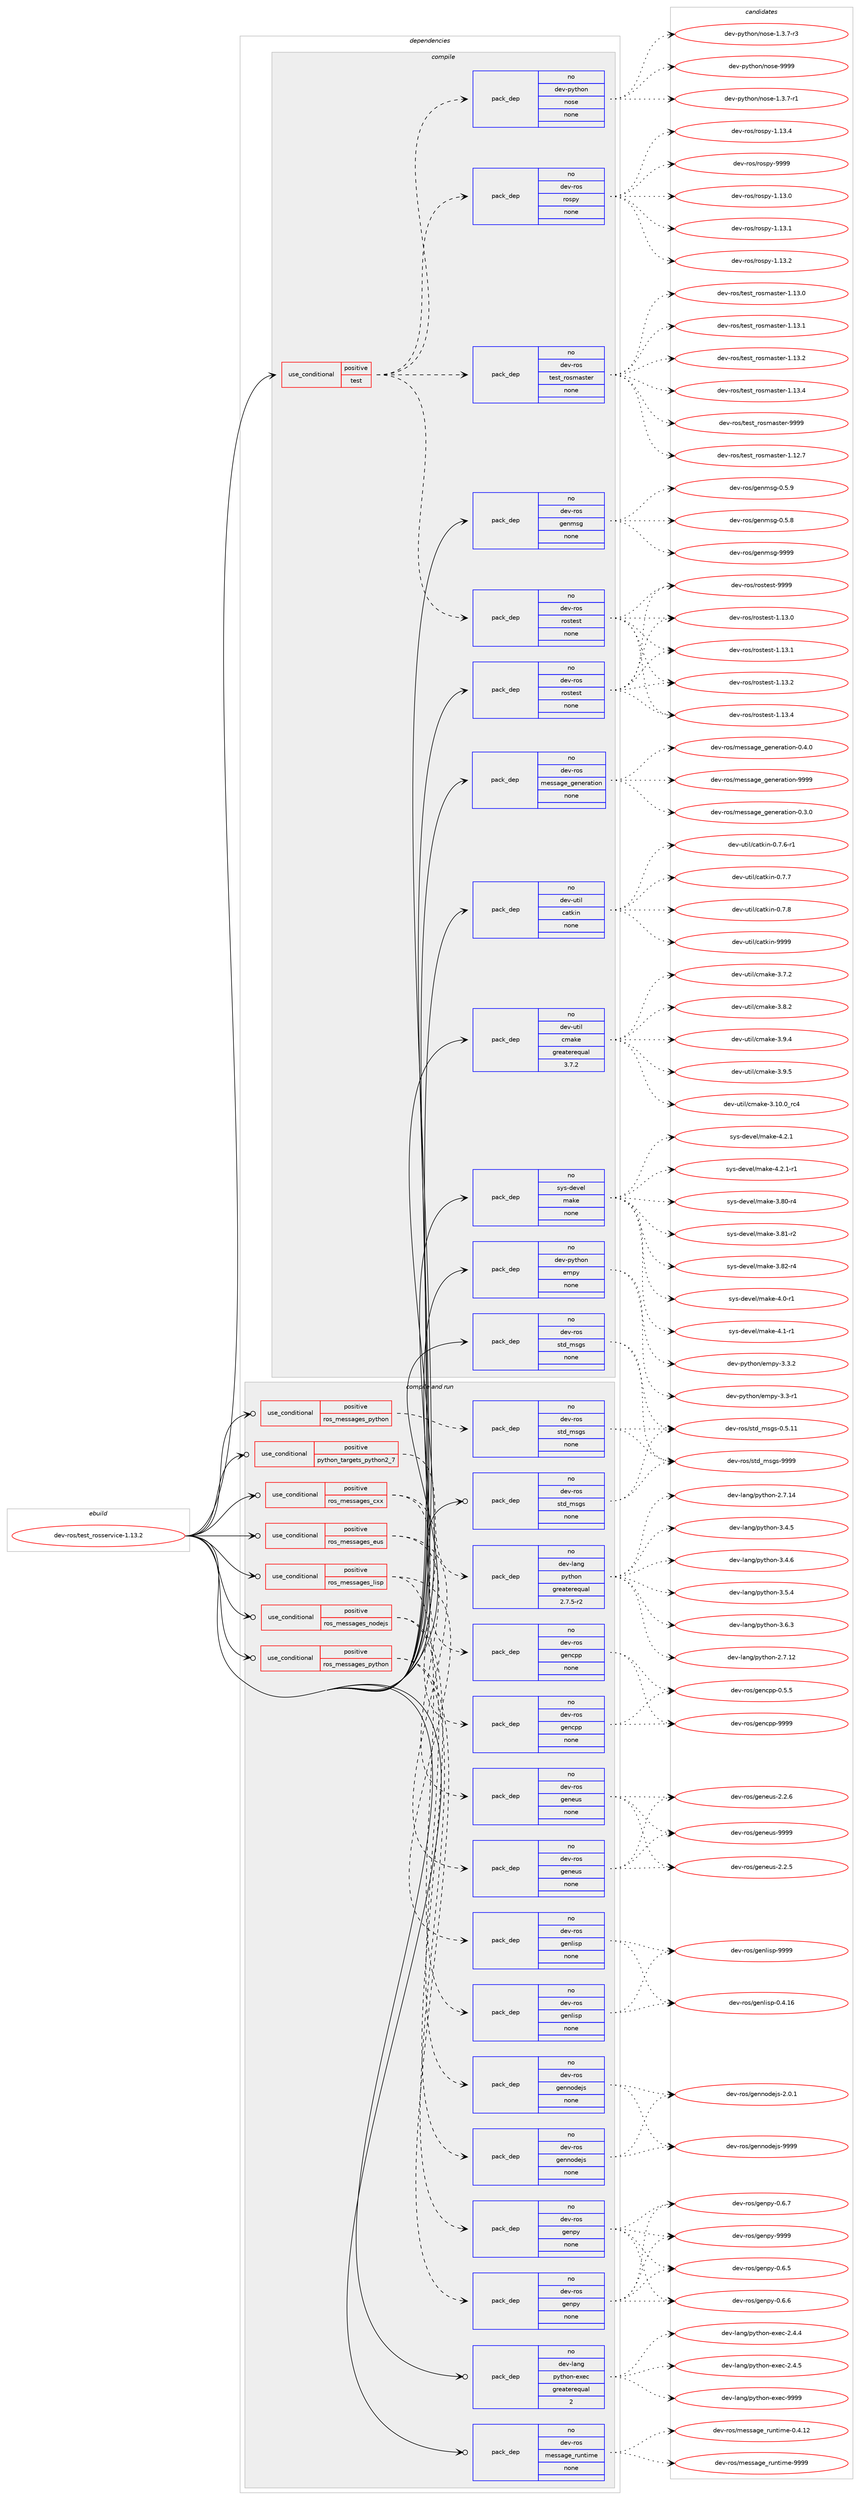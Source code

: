 digraph prolog {

# *************
# Graph options
# *************

newrank=true;
concentrate=true;
compound=true;
graph [rankdir=LR,fontname=Helvetica,fontsize=10,ranksep=1.5];#, ranksep=2.5, nodesep=0.2];
edge  [arrowhead=vee];
node  [fontname=Helvetica,fontsize=10];

# **********
# The ebuild
# **********

subgraph cluster_leftcol {
color=gray;
rank=same;
label=<<i>ebuild</i>>;
id [label="dev-ros/test_rosservice-1.13.2", color=red, width=4, href="../dev-ros/test_rosservice-1.13.2.svg"];
}

# ****************
# The dependencies
# ****************

subgraph cluster_midcol {
color=gray;
label=<<i>dependencies</i>>;
subgraph cluster_compile {
fillcolor="#eeeeee";
style=filled;
label=<<i>compile</i>>;
subgraph cond47763 {
dependency217065 [label=<<TABLE BORDER="0" CELLBORDER="1" CELLSPACING="0" CELLPADDING="4"><TR><TD ROWSPAN="3" CELLPADDING="10">use_conditional</TD></TR><TR><TD>positive</TD></TR><TR><TD>test</TD></TR></TABLE>>, shape=none, color=red];
subgraph pack165312 {
dependency217066 [label=<<TABLE BORDER="0" CELLBORDER="1" CELLSPACING="0" CELLPADDING="4" WIDTH="220"><TR><TD ROWSPAN="6" CELLPADDING="30">pack_dep</TD></TR><TR><TD WIDTH="110">no</TD></TR><TR><TD>dev-ros</TD></TR><TR><TD>test_rosmaster</TD></TR><TR><TD>none</TD></TR><TR><TD></TD></TR></TABLE>>, shape=none, color=blue];
}
dependency217065:e -> dependency217066:w [weight=20,style="dashed",arrowhead="vee"];
subgraph pack165313 {
dependency217067 [label=<<TABLE BORDER="0" CELLBORDER="1" CELLSPACING="0" CELLPADDING="4" WIDTH="220"><TR><TD ROWSPAN="6" CELLPADDING="30">pack_dep</TD></TR><TR><TD WIDTH="110">no</TD></TR><TR><TD>dev-ros</TD></TR><TR><TD>rospy</TD></TR><TR><TD>none</TD></TR><TR><TD></TD></TR></TABLE>>, shape=none, color=blue];
}
dependency217065:e -> dependency217067:w [weight=20,style="dashed",arrowhead="vee"];
subgraph pack165314 {
dependency217068 [label=<<TABLE BORDER="0" CELLBORDER="1" CELLSPACING="0" CELLPADDING="4" WIDTH="220"><TR><TD ROWSPAN="6" CELLPADDING="30">pack_dep</TD></TR><TR><TD WIDTH="110">no</TD></TR><TR><TD>dev-ros</TD></TR><TR><TD>rostest</TD></TR><TR><TD>none</TD></TR><TR><TD></TD></TR></TABLE>>, shape=none, color=blue];
}
dependency217065:e -> dependency217068:w [weight=20,style="dashed",arrowhead="vee"];
subgraph pack165315 {
dependency217069 [label=<<TABLE BORDER="0" CELLBORDER="1" CELLSPACING="0" CELLPADDING="4" WIDTH="220"><TR><TD ROWSPAN="6" CELLPADDING="30">pack_dep</TD></TR><TR><TD WIDTH="110">no</TD></TR><TR><TD>dev-python</TD></TR><TR><TD>nose</TD></TR><TR><TD>none</TD></TR><TR><TD></TD></TR></TABLE>>, shape=none, color=blue];
}
dependency217065:e -> dependency217069:w [weight=20,style="dashed",arrowhead="vee"];
}
id:e -> dependency217065:w [weight=20,style="solid",arrowhead="vee"];
subgraph pack165316 {
dependency217070 [label=<<TABLE BORDER="0" CELLBORDER="1" CELLSPACING="0" CELLPADDING="4" WIDTH="220"><TR><TD ROWSPAN="6" CELLPADDING="30">pack_dep</TD></TR><TR><TD WIDTH="110">no</TD></TR><TR><TD>dev-python</TD></TR><TR><TD>empy</TD></TR><TR><TD>none</TD></TR><TR><TD></TD></TR></TABLE>>, shape=none, color=blue];
}
id:e -> dependency217070:w [weight=20,style="solid",arrowhead="vee"];
subgraph pack165317 {
dependency217071 [label=<<TABLE BORDER="0" CELLBORDER="1" CELLSPACING="0" CELLPADDING="4" WIDTH="220"><TR><TD ROWSPAN="6" CELLPADDING="30">pack_dep</TD></TR><TR><TD WIDTH="110">no</TD></TR><TR><TD>dev-ros</TD></TR><TR><TD>genmsg</TD></TR><TR><TD>none</TD></TR><TR><TD></TD></TR></TABLE>>, shape=none, color=blue];
}
id:e -> dependency217071:w [weight=20,style="solid",arrowhead="vee"];
subgraph pack165318 {
dependency217072 [label=<<TABLE BORDER="0" CELLBORDER="1" CELLSPACING="0" CELLPADDING="4" WIDTH="220"><TR><TD ROWSPAN="6" CELLPADDING="30">pack_dep</TD></TR><TR><TD WIDTH="110">no</TD></TR><TR><TD>dev-ros</TD></TR><TR><TD>message_generation</TD></TR><TR><TD>none</TD></TR><TR><TD></TD></TR></TABLE>>, shape=none, color=blue];
}
id:e -> dependency217072:w [weight=20,style="solid",arrowhead="vee"];
subgraph pack165319 {
dependency217073 [label=<<TABLE BORDER="0" CELLBORDER="1" CELLSPACING="0" CELLPADDING="4" WIDTH="220"><TR><TD ROWSPAN="6" CELLPADDING="30">pack_dep</TD></TR><TR><TD WIDTH="110">no</TD></TR><TR><TD>dev-ros</TD></TR><TR><TD>rostest</TD></TR><TR><TD>none</TD></TR><TR><TD></TD></TR></TABLE>>, shape=none, color=blue];
}
id:e -> dependency217073:w [weight=20,style="solid",arrowhead="vee"];
subgraph pack165320 {
dependency217074 [label=<<TABLE BORDER="0" CELLBORDER="1" CELLSPACING="0" CELLPADDING="4" WIDTH="220"><TR><TD ROWSPAN="6" CELLPADDING="30">pack_dep</TD></TR><TR><TD WIDTH="110">no</TD></TR><TR><TD>dev-ros</TD></TR><TR><TD>std_msgs</TD></TR><TR><TD>none</TD></TR><TR><TD></TD></TR></TABLE>>, shape=none, color=blue];
}
id:e -> dependency217074:w [weight=20,style="solid",arrowhead="vee"];
subgraph pack165321 {
dependency217075 [label=<<TABLE BORDER="0" CELLBORDER="1" CELLSPACING="0" CELLPADDING="4" WIDTH="220"><TR><TD ROWSPAN="6" CELLPADDING="30">pack_dep</TD></TR><TR><TD WIDTH="110">no</TD></TR><TR><TD>dev-util</TD></TR><TR><TD>catkin</TD></TR><TR><TD>none</TD></TR><TR><TD></TD></TR></TABLE>>, shape=none, color=blue];
}
id:e -> dependency217075:w [weight=20,style="solid",arrowhead="vee"];
subgraph pack165322 {
dependency217076 [label=<<TABLE BORDER="0" CELLBORDER="1" CELLSPACING="0" CELLPADDING="4" WIDTH="220"><TR><TD ROWSPAN="6" CELLPADDING="30">pack_dep</TD></TR><TR><TD WIDTH="110">no</TD></TR><TR><TD>dev-util</TD></TR><TR><TD>cmake</TD></TR><TR><TD>greaterequal</TD></TR><TR><TD>3.7.2</TD></TR></TABLE>>, shape=none, color=blue];
}
id:e -> dependency217076:w [weight=20,style="solid",arrowhead="vee"];
subgraph pack165323 {
dependency217077 [label=<<TABLE BORDER="0" CELLBORDER="1" CELLSPACING="0" CELLPADDING="4" WIDTH="220"><TR><TD ROWSPAN="6" CELLPADDING="30">pack_dep</TD></TR><TR><TD WIDTH="110">no</TD></TR><TR><TD>sys-devel</TD></TR><TR><TD>make</TD></TR><TR><TD>none</TD></TR><TR><TD></TD></TR></TABLE>>, shape=none, color=blue];
}
id:e -> dependency217077:w [weight=20,style="solid",arrowhead="vee"];
}
subgraph cluster_compileandrun {
fillcolor="#eeeeee";
style=filled;
label=<<i>compile and run</i>>;
subgraph cond47764 {
dependency217078 [label=<<TABLE BORDER="0" CELLBORDER="1" CELLSPACING="0" CELLPADDING="4"><TR><TD ROWSPAN="3" CELLPADDING="10">use_conditional</TD></TR><TR><TD>positive</TD></TR><TR><TD>python_targets_python2_7</TD></TR></TABLE>>, shape=none, color=red];
subgraph pack165324 {
dependency217079 [label=<<TABLE BORDER="0" CELLBORDER="1" CELLSPACING="0" CELLPADDING="4" WIDTH="220"><TR><TD ROWSPAN="6" CELLPADDING="30">pack_dep</TD></TR><TR><TD WIDTH="110">no</TD></TR><TR><TD>dev-lang</TD></TR><TR><TD>python</TD></TR><TR><TD>greaterequal</TD></TR><TR><TD>2.7.5-r2</TD></TR></TABLE>>, shape=none, color=blue];
}
dependency217078:e -> dependency217079:w [weight=20,style="dashed",arrowhead="vee"];
}
id:e -> dependency217078:w [weight=20,style="solid",arrowhead="odotvee"];
subgraph cond47765 {
dependency217080 [label=<<TABLE BORDER="0" CELLBORDER="1" CELLSPACING="0" CELLPADDING="4"><TR><TD ROWSPAN="3" CELLPADDING="10">use_conditional</TD></TR><TR><TD>positive</TD></TR><TR><TD>ros_messages_cxx</TD></TR></TABLE>>, shape=none, color=red];
subgraph pack165325 {
dependency217081 [label=<<TABLE BORDER="0" CELLBORDER="1" CELLSPACING="0" CELLPADDING="4" WIDTH="220"><TR><TD ROWSPAN="6" CELLPADDING="30">pack_dep</TD></TR><TR><TD WIDTH="110">no</TD></TR><TR><TD>dev-ros</TD></TR><TR><TD>gencpp</TD></TR><TR><TD>none</TD></TR><TR><TD></TD></TR></TABLE>>, shape=none, color=blue];
}
dependency217080:e -> dependency217081:w [weight=20,style="dashed",arrowhead="vee"];
subgraph pack165326 {
dependency217082 [label=<<TABLE BORDER="0" CELLBORDER="1" CELLSPACING="0" CELLPADDING="4" WIDTH="220"><TR><TD ROWSPAN="6" CELLPADDING="30">pack_dep</TD></TR><TR><TD WIDTH="110">no</TD></TR><TR><TD>dev-ros</TD></TR><TR><TD>gencpp</TD></TR><TR><TD>none</TD></TR><TR><TD></TD></TR></TABLE>>, shape=none, color=blue];
}
dependency217080:e -> dependency217082:w [weight=20,style="dashed",arrowhead="vee"];
}
id:e -> dependency217080:w [weight=20,style="solid",arrowhead="odotvee"];
subgraph cond47766 {
dependency217083 [label=<<TABLE BORDER="0" CELLBORDER="1" CELLSPACING="0" CELLPADDING="4"><TR><TD ROWSPAN="3" CELLPADDING="10">use_conditional</TD></TR><TR><TD>positive</TD></TR><TR><TD>ros_messages_eus</TD></TR></TABLE>>, shape=none, color=red];
subgraph pack165327 {
dependency217084 [label=<<TABLE BORDER="0" CELLBORDER="1" CELLSPACING="0" CELLPADDING="4" WIDTH="220"><TR><TD ROWSPAN="6" CELLPADDING="30">pack_dep</TD></TR><TR><TD WIDTH="110">no</TD></TR><TR><TD>dev-ros</TD></TR><TR><TD>geneus</TD></TR><TR><TD>none</TD></TR><TR><TD></TD></TR></TABLE>>, shape=none, color=blue];
}
dependency217083:e -> dependency217084:w [weight=20,style="dashed",arrowhead="vee"];
subgraph pack165328 {
dependency217085 [label=<<TABLE BORDER="0" CELLBORDER="1" CELLSPACING="0" CELLPADDING="4" WIDTH="220"><TR><TD ROWSPAN="6" CELLPADDING="30">pack_dep</TD></TR><TR><TD WIDTH="110">no</TD></TR><TR><TD>dev-ros</TD></TR><TR><TD>geneus</TD></TR><TR><TD>none</TD></TR><TR><TD></TD></TR></TABLE>>, shape=none, color=blue];
}
dependency217083:e -> dependency217085:w [weight=20,style="dashed",arrowhead="vee"];
}
id:e -> dependency217083:w [weight=20,style="solid",arrowhead="odotvee"];
subgraph cond47767 {
dependency217086 [label=<<TABLE BORDER="0" CELLBORDER="1" CELLSPACING="0" CELLPADDING="4"><TR><TD ROWSPAN="3" CELLPADDING="10">use_conditional</TD></TR><TR><TD>positive</TD></TR><TR><TD>ros_messages_lisp</TD></TR></TABLE>>, shape=none, color=red];
subgraph pack165329 {
dependency217087 [label=<<TABLE BORDER="0" CELLBORDER="1" CELLSPACING="0" CELLPADDING="4" WIDTH="220"><TR><TD ROWSPAN="6" CELLPADDING="30">pack_dep</TD></TR><TR><TD WIDTH="110">no</TD></TR><TR><TD>dev-ros</TD></TR><TR><TD>genlisp</TD></TR><TR><TD>none</TD></TR><TR><TD></TD></TR></TABLE>>, shape=none, color=blue];
}
dependency217086:e -> dependency217087:w [weight=20,style="dashed",arrowhead="vee"];
subgraph pack165330 {
dependency217088 [label=<<TABLE BORDER="0" CELLBORDER="1" CELLSPACING="0" CELLPADDING="4" WIDTH="220"><TR><TD ROWSPAN="6" CELLPADDING="30">pack_dep</TD></TR><TR><TD WIDTH="110">no</TD></TR><TR><TD>dev-ros</TD></TR><TR><TD>genlisp</TD></TR><TR><TD>none</TD></TR><TR><TD></TD></TR></TABLE>>, shape=none, color=blue];
}
dependency217086:e -> dependency217088:w [weight=20,style="dashed",arrowhead="vee"];
}
id:e -> dependency217086:w [weight=20,style="solid",arrowhead="odotvee"];
subgraph cond47768 {
dependency217089 [label=<<TABLE BORDER="0" CELLBORDER="1" CELLSPACING="0" CELLPADDING="4"><TR><TD ROWSPAN="3" CELLPADDING="10">use_conditional</TD></TR><TR><TD>positive</TD></TR><TR><TD>ros_messages_nodejs</TD></TR></TABLE>>, shape=none, color=red];
subgraph pack165331 {
dependency217090 [label=<<TABLE BORDER="0" CELLBORDER="1" CELLSPACING="0" CELLPADDING="4" WIDTH="220"><TR><TD ROWSPAN="6" CELLPADDING="30">pack_dep</TD></TR><TR><TD WIDTH="110">no</TD></TR><TR><TD>dev-ros</TD></TR><TR><TD>gennodejs</TD></TR><TR><TD>none</TD></TR><TR><TD></TD></TR></TABLE>>, shape=none, color=blue];
}
dependency217089:e -> dependency217090:w [weight=20,style="dashed",arrowhead="vee"];
subgraph pack165332 {
dependency217091 [label=<<TABLE BORDER="0" CELLBORDER="1" CELLSPACING="0" CELLPADDING="4" WIDTH="220"><TR><TD ROWSPAN="6" CELLPADDING="30">pack_dep</TD></TR><TR><TD WIDTH="110">no</TD></TR><TR><TD>dev-ros</TD></TR><TR><TD>gennodejs</TD></TR><TR><TD>none</TD></TR><TR><TD></TD></TR></TABLE>>, shape=none, color=blue];
}
dependency217089:e -> dependency217091:w [weight=20,style="dashed",arrowhead="vee"];
}
id:e -> dependency217089:w [weight=20,style="solid",arrowhead="odotvee"];
subgraph cond47769 {
dependency217092 [label=<<TABLE BORDER="0" CELLBORDER="1" CELLSPACING="0" CELLPADDING="4"><TR><TD ROWSPAN="3" CELLPADDING="10">use_conditional</TD></TR><TR><TD>positive</TD></TR><TR><TD>ros_messages_python</TD></TR></TABLE>>, shape=none, color=red];
subgraph pack165333 {
dependency217093 [label=<<TABLE BORDER="0" CELLBORDER="1" CELLSPACING="0" CELLPADDING="4" WIDTH="220"><TR><TD ROWSPAN="6" CELLPADDING="30">pack_dep</TD></TR><TR><TD WIDTH="110">no</TD></TR><TR><TD>dev-ros</TD></TR><TR><TD>genpy</TD></TR><TR><TD>none</TD></TR><TR><TD></TD></TR></TABLE>>, shape=none, color=blue];
}
dependency217092:e -> dependency217093:w [weight=20,style="dashed",arrowhead="vee"];
subgraph pack165334 {
dependency217094 [label=<<TABLE BORDER="0" CELLBORDER="1" CELLSPACING="0" CELLPADDING="4" WIDTH="220"><TR><TD ROWSPAN="6" CELLPADDING="30">pack_dep</TD></TR><TR><TD WIDTH="110">no</TD></TR><TR><TD>dev-ros</TD></TR><TR><TD>genpy</TD></TR><TR><TD>none</TD></TR><TR><TD></TD></TR></TABLE>>, shape=none, color=blue];
}
dependency217092:e -> dependency217094:w [weight=20,style="dashed",arrowhead="vee"];
}
id:e -> dependency217092:w [weight=20,style="solid",arrowhead="odotvee"];
subgraph cond47770 {
dependency217095 [label=<<TABLE BORDER="0" CELLBORDER="1" CELLSPACING="0" CELLPADDING="4"><TR><TD ROWSPAN="3" CELLPADDING="10">use_conditional</TD></TR><TR><TD>positive</TD></TR><TR><TD>ros_messages_python</TD></TR></TABLE>>, shape=none, color=red];
subgraph pack165335 {
dependency217096 [label=<<TABLE BORDER="0" CELLBORDER="1" CELLSPACING="0" CELLPADDING="4" WIDTH="220"><TR><TD ROWSPAN="6" CELLPADDING="30">pack_dep</TD></TR><TR><TD WIDTH="110">no</TD></TR><TR><TD>dev-ros</TD></TR><TR><TD>std_msgs</TD></TR><TR><TD>none</TD></TR><TR><TD></TD></TR></TABLE>>, shape=none, color=blue];
}
dependency217095:e -> dependency217096:w [weight=20,style="dashed",arrowhead="vee"];
}
id:e -> dependency217095:w [weight=20,style="solid",arrowhead="odotvee"];
subgraph pack165336 {
dependency217097 [label=<<TABLE BORDER="0" CELLBORDER="1" CELLSPACING="0" CELLPADDING="4" WIDTH="220"><TR><TD ROWSPAN="6" CELLPADDING="30">pack_dep</TD></TR><TR><TD WIDTH="110">no</TD></TR><TR><TD>dev-lang</TD></TR><TR><TD>python-exec</TD></TR><TR><TD>greaterequal</TD></TR><TR><TD>2</TD></TR></TABLE>>, shape=none, color=blue];
}
id:e -> dependency217097:w [weight=20,style="solid",arrowhead="odotvee"];
subgraph pack165337 {
dependency217098 [label=<<TABLE BORDER="0" CELLBORDER="1" CELLSPACING="0" CELLPADDING="4" WIDTH="220"><TR><TD ROWSPAN="6" CELLPADDING="30">pack_dep</TD></TR><TR><TD WIDTH="110">no</TD></TR><TR><TD>dev-ros</TD></TR><TR><TD>message_runtime</TD></TR><TR><TD>none</TD></TR><TR><TD></TD></TR></TABLE>>, shape=none, color=blue];
}
id:e -> dependency217098:w [weight=20,style="solid",arrowhead="odotvee"];
subgraph pack165338 {
dependency217099 [label=<<TABLE BORDER="0" CELLBORDER="1" CELLSPACING="0" CELLPADDING="4" WIDTH="220"><TR><TD ROWSPAN="6" CELLPADDING="30">pack_dep</TD></TR><TR><TD WIDTH="110">no</TD></TR><TR><TD>dev-ros</TD></TR><TR><TD>std_msgs</TD></TR><TR><TD>none</TD></TR><TR><TD></TD></TR></TABLE>>, shape=none, color=blue];
}
id:e -> dependency217099:w [weight=20,style="solid",arrowhead="odotvee"];
}
subgraph cluster_run {
fillcolor="#eeeeee";
style=filled;
label=<<i>run</i>>;
}
}

# **************
# The candidates
# **************

subgraph cluster_choices {
rank=same;
color=gray;
label=<<i>candidates</i>>;

subgraph choice165312 {
color=black;
nodesep=1;
choice1001011184511411111547116101115116951141111151099711511610111445494649504655 [label="dev-ros/test_rosmaster-1.12.7", color=red, width=4,href="../dev-ros/test_rosmaster-1.12.7.svg"];
choice1001011184511411111547116101115116951141111151099711511610111445494649514648 [label="dev-ros/test_rosmaster-1.13.0", color=red, width=4,href="../dev-ros/test_rosmaster-1.13.0.svg"];
choice1001011184511411111547116101115116951141111151099711511610111445494649514649 [label="dev-ros/test_rosmaster-1.13.1", color=red, width=4,href="../dev-ros/test_rosmaster-1.13.1.svg"];
choice1001011184511411111547116101115116951141111151099711511610111445494649514650 [label="dev-ros/test_rosmaster-1.13.2", color=red, width=4,href="../dev-ros/test_rosmaster-1.13.2.svg"];
choice1001011184511411111547116101115116951141111151099711511610111445494649514652 [label="dev-ros/test_rosmaster-1.13.4", color=red, width=4,href="../dev-ros/test_rosmaster-1.13.4.svg"];
choice100101118451141111154711610111511695114111115109971151161011144557575757 [label="dev-ros/test_rosmaster-9999", color=red, width=4,href="../dev-ros/test_rosmaster-9999.svg"];
dependency217066:e -> choice1001011184511411111547116101115116951141111151099711511610111445494649504655:w [style=dotted,weight="100"];
dependency217066:e -> choice1001011184511411111547116101115116951141111151099711511610111445494649514648:w [style=dotted,weight="100"];
dependency217066:e -> choice1001011184511411111547116101115116951141111151099711511610111445494649514649:w [style=dotted,weight="100"];
dependency217066:e -> choice1001011184511411111547116101115116951141111151099711511610111445494649514650:w [style=dotted,weight="100"];
dependency217066:e -> choice1001011184511411111547116101115116951141111151099711511610111445494649514652:w [style=dotted,weight="100"];
dependency217066:e -> choice100101118451141111154711610111511695114111115109971151161011144557575757:w [style=dotted,weight="100"];
}
subgraph choice165313 {
color=black;
nodesep=1;
choice100101118451141111154711411111511212145494649514648 [label="dev-ros/rospy-1.13.0", color=red, width=4,href="../dev-ros/rospy-1.13.0.svg"];
choice100101118451141111154711411111511212145494649514649 [label="dev-ros/rospy-1.13.1", color=red, width=4,href="../dev-ros/rospy-1.13.1.svg"];
choice100101118451141111154711411111511212145494649514650 [label="dev-ros/rospy-1.13.2", color=red, width=4,href="../dev-ros/rospy-1.13.2.svg"];
choice100101118451141111154711411111511212145494649514652 [label="dev-ros/rospy-1.13.4", color=red, width=4,href="../dev-ros/rospy-1.13.4.svg"];
choice10010111845114111115471141111151121214557575757 [label="dev-ros/rospy-9999", color=red, width=4,href="../dev-ros/rospy-9999.svg"];
dependency217067:e -> choice100101118451141111154711411111511212145494649514648:w [style=dotted,weight="100"];
dependency217067:e -> choice100101118451141111154711411111511212145494649514649:w [style=dotted,weight="100"];
dependency217067:e -> choice100101118451141111154711411111511212145494649514650:w [style=dotted,weight="100"];
dependency217067:e -> choice100101118451141111154711411111511212145494649514652:w [style=dotted,weight="100"];
dependency217067:e -> choice10010111845114111115471141111151121214557575757:w [style=dotted,weight="100"];
}
subgraph choice165314 {
color=black;
nodesep=1;
choice100101118451141111154711411111511610111511645494649514648 [label="dev-ros/rostest-1.13.0", color=red, width=4,href="../dev-ros/rostest-1.13.0.svg"];
choice100101118451141111154711411111511610111511645494649514649 [label="dev-ros/rostest-1.13.1", color=red, width=4,href="../dev-ros/rostest-1.13.1.svg"];
choice100101118451141111154711411111511610111511645494649514650 [label="dev-ros/rostest-1.13.2", color=red, width=4,href="../dev-ros/rostest-1.13.2.svg"];
choice100101118451141111154711411111511610111511645494649514652 [label="dev-ros/rostest-1.13.4", color=red, width=4,href="../dev-ros/rostest-1.13.4.svg"];
choice10010111845114111115471141111151161011151164557575757 [label="dev-ros/rostest-9999", color=red, width=4,href="../dev-ros/rostest-9999.svg"];
dependency217068:e -> choice100101118451141111154711411111511610111511645494649514648:w [style=dotted,weight="100"];
dependency217068:e -> choice100101118451141111154711411111511610111511645494649514649:w [style=dotted,weight="100"];
dependency217068:e -> choice100101118451141111154711411111511610111511645494649514650:w [style=dotted,weight="100"];
dependency217068:e -> choice100101118451141111154711411111511610111511645494649514652:w [style=dotted,weight="100"];
dependency217068:e -> choice10010111845114111115471141111151161011151164557575757:w [style=dotted,weight="100"];
}
subgraph choice165315 {
color=black;
nodesep=1;
choice10010111845112121116104111110471101111151014549465146554511449 [label="dev-python/nose-1.3.7-r1", color=red, width=4,href="../dev-python/nose-1.3.7-r1.svg"];
choice10010111845112121116104111110471101111151014549465146554511451 [label="dev-python/nose-1.3.7-r3", color=red, width=4,href="../dev-python/nose-1.3.7-r3.svg"];
choice10010111845112121116104111110471101111151014557575757 [label="dev-python/nose-9999", color=red, width=4,href="../dev-python/nose-9999.svg"];
dependency217069:e -> choice10010111845112121116104111110471101111151014549465146554511449:w [style=dotted,weight="100"];
dependency217069:e -> choice10010111845112121116104111110471101111151014549465146554511451:w [style=dotted,weight="100"];
dependency217069:e -> choice10010111845112121116104111110471101111151014557575757:w [style=dotted,weight="100"];
}
subgraph choice165316 {
color=black;
nodesep=1;
choice1001011184511212111610411111047101109112121455146514511449 [label="dev-python/empy-3.3-r1", color=red, width=4,href="../dev-python/empy-3.3-r1.svg"];
choice1001011184511212111610411111047101109112121455146514650 [label="dev-python/empy-3.3.2", color=red, width=4,href="../dev-python/empy-3.3.2.svg"];
dependency217070:e -> choice1001011184511212111610411111047101109112121455146514511449:w [style=dotted,weight="100"];
dependency217070:e -> choice1001011184511212111610411111047101109112121455146514650:w [style=dotted,weight="100"];
}
subgraph choice165317 {
color=black;
nodesep=1;
choice1001011184511411111547103101110109115103454846534656 [label="dev-ros/genmsg-0.5.8", color=red, width=4,href="../dev-ros/genmsg-0.5.8.svg"];
choice1001011184511411111547103101110109115103454846534657 [label="dev-ros/genmsg-0.5.9", color=red, width=4,href="../dev-ros/genmsg-0.5.9.svg"];
choice10010111845114111115471031011101091151034557575757 [label="dev-ros/genmsg-9999", color=red, width=4,href="../dev-ros/genmsg-9999.svg"];
dependency217071:e -> choice1001011184511411111547103101110109115103454846534656:w [style=dotted,weight="100"];
dependency217071:e -> choice1001011184511411111547103101110109115103454846534657:w [style=dotted,weight="100"];
dependency217071:e -> choice10010111845114111115471031011101091151034557575757:w [style=dotted,weight="100"];
}
subgraph choice165318 {
color=black;
nodesep=1;
choice1001011184511411111547109101115115971031019510310111010111497116105111110454846514648 [label="dev-ros/message_generation-0.3.0", color=red, width=4,href="../dev-ros/message_generation-0.3.0.svg"];
choice1001011184511411111547109101115115971031019510310111010111497116105111110454846524648 [label="dev-ros/message_generation-0.4.0", color=red, width=4,href="../dev-ros/message_generation-0.4.0.svg"];
choice10010111845114111115471091011151159710310195103101110101114971161051111104557575757 [label="dev-ros/message_generation-9999", color=red, width=4,href="../dev-ros/message_generation-9999.svg"];
dependency217072:e -> choice1001011184511411111547109101115115971031019510310111010111497116105111110454846514648:w [style=dotted,weight="100"];
dependency217072:e -> choice1001011184511411111547109101115115971031019510310111010111497116105111110454846524648:w [style=dotted,weight="100"];
dependency217072:e -> choice10010111845114111115471091011151159710310195103101110101114971161051111104557575757:w [style=dotted,weight="100"];
}
subgraph choice165319 {
color=black;
nodesep=1;
choice100101118451141111154711411111511610111511645494649514648 [label="dev-ros/rostest-1.13.0", color=red, width=4,href="../dev-ros/rostest-1.13.0.svg"];
choice100101118451141111154711411111511610111511645494649514649 [label="dev-ros/rostest-1.13.1", color=red, width=4,href="../dev-ros/rostest-1.13.1.svg"];
choice100101118451141111154711411111511610111511645494649514650 [label="dev-ros/rostest-1.13.2", color=red, width=4,href="../dev-ros/rostest-1.13.2.svg"];
choice100101118451141111154711411111511610111511645494649514652 [label="dev-ros/rostest-1.13.4", color=red, width=4,href="../dev-ros/rostest-1.13.4.svg"];
choice10010111845114111115471141111151161011151164557575757 [label="dev-ros/rostest-9999", color=red, width=4,href="../dev-ros/rostest-9999.svg"];
dependency217073:e -> choice100101118451141111154711411111511610111511645494649514648:w [style=dotted,weight="100"];
dependency217073:e -> choice100101118451141111154711411111511610111511645494649514649:w [style=dotted,weight="100"];
dependency217073:e -> choice100101118451141111154711411111511610111511645494649514650:w [style=dotted,weight="100"];
dependency217073:e -> choice100101118451141111154711411111511610111511645494649514652:w [style=dotted,weight="100"];
dependency217073:e -> choice10010111845114111115471141111151161011151164557575757:w [style=dotted,weight="100"];
}
subgraph choice165320 {
color=black;
nodesep=1;
choice10010111845114111115471151161009510911510311545484653464949 [label="dev-ros/std_msgs-0.5.11", color=red, width=4,href="../dev-ros/std_msgs-0.5.11.svg"];
choice1001011184511411111547115116100951091151031154557575757 [label="dev-ros/std_msgs-9999", color=red, width=4,href="../dev-ros/std_msgs-9999.svg"];
dependency217074:e -> choice10010111845114111115471151161009510911510311545484653464949:w [style=dotted,weight="100"];
dependency217074:e -> choice1001011184511411111547115116100951091151031154557575757:w [style=dotted,weight="100"];
}
subgraph choice165321 {
color=black;
nodesep=1;
choice100101118451171161051084799971161071051104548465546544511449 [label="dev-util/catkin-0.7.6-r1", color=red, width=4,href="../dev-util/catkin-0.7.6-r1.svg"];
choice10010111845117116105108479997116107105110454846554655 [label="dev-util/catkin-0.7.7", color=red, width=4,href="../dev-util/catkin-0.7.7.svg"];
choice10010111845117116105108479997116107105110454846554656 [label="dev-util/catkin-0.7.8", color=red, width=4,href="../dev-util/catkin-0.7.8.svg"];
choice100101118451171161051084799971161071051104557575757 [label="dev-util/catkin-9999", color=red, width=4,href="../dev-util/catkin-9999.svg"];
dependency217075:e -> choice100101118451171161051084799971161071051104548465546544511449:w [style=dotted,weight="100"];
dependency217075:e -> choice10010111845117116105108479997116107105110454846554655:w [style=dotted,weight="100"];
dependency217075:e -> choice10010111845117116105108479997116107105110454846554656:w [style=dotted,weight="100"];
dependency217075:e -> choice100101118451171161051084799971161071051104557575757:w [style=dotted,weight="100"];
}
subgraph choice165322 {
color=black;
nodesep=1;
choice1001011184511711610510847991099710710145514649484648951149952 [label="dev-util/cmake-3.10.0_rc4", color=red, width=4,href="../dev-util/cmake-3.10.0_rc4.svg"];
choice10010111845117116105108479910997107101455146554650 [label="dev-util/cmake-3.7.2", color=red, width=4,href="../dev-util/cmake-3.7.2.svg"];
choice10010111845117116105108479910997107101455146564650 [label="dev-util/cmake-3.8.2", color=red, width=4,href="../dev-util/cmake-3.8.2.svg"];
choice10010111845117116105108479910997107101455146574652 [label="dev-util/cmake-3.9.4", color=red, width=4,href="../dev-util/cmake-3.9.4.svg"];
choice10010111845117116105108479910997107101455146574653 [label="dev-util/cmake-3.9.5", color=red, width=4,href="../dev-util/cmake-3.9.5.svg"];
dependency217076:e -> choice1001011184511711610510847991099710710145514649484648951149952:w [style=dotted,weight="100"];
dependency217076:e -> choice10010111845117116105108479910997107101455146554650:w [style=dotted,weight="100"];
dependency217076:e -> choice10010111845117116105108479910997107101455146564650:w [style=dotted,weight="100"];
dependency217076:e -> choice10010111845117116105108479910997107101455146574652:w [style=dotted,weight="100"];
dependency217076:e -> choice10010111845117116105108479910997107101455146574653:w [style=dotted,weight="100"];
}
subgraph choice165323 {
color=black;
nodesep=1;
choice11512111545100101118101108471099710710145514656484511452 [label="sys-devel/make-3.80-r4", color=red, width=4,href="../sys-devel/make-3.80-r4.svg"];
choice11512111545100101118101108471099710710145514656494511450 [label="sys-devel/make-3.81-r2", color=red, width=4,href="../sys-devel/make-3.81-r2.svg"];
choice11512111545100101118101108471099710710145514656504511452 [label="sys-devel/make-3.82-r4", color=red, width=4,href="../sys-devel/make-3.82-r4.svg"];
choice115121115451001011181011084710997107101455246484511449 [label="sys-devel/make-4.0-r1", color=red, width=4,href="../sys-devel/make-4.0-r1.svg"];
choice115121115451001011181011084710997107101455246494511449 [label="sys-devel/make-4.1-r1", color=red, width=4,href="../sys-devel/make-4.1-r1.svg"];
choice115121115451001011181011084710997107101455246504649 [label="sys-devel/make-4.2.1", color=red, width=4,href="../sys-devel/make-4.2.1.svg"];
choice1151211154510010111810110847109971071014552465046494511449 [label="sys-devel/make-4.2.1-r1", color=red, width=4,href="../sys-devel/make-4.2.1-r1.svg"];
dependency217077:e -> choice11512111545100101118101108471099710710145514656484511452:w [style=dotted,weight="100"];
dependency217077:e -> choice11512111545100101118101108471099710710145514656494511450:w [style=dotted,weight="100"];
dependency217077:e -> choice11512111545100101118101108471099710710145514656504511452:w [style=dotted,weight="100"];
dependency217077:e -> choice115121115451001011181011084710997107101455246484511449:w [style=dotted,weight="100"];
dependency217077:e -> choice115121115451001011181011084710997107101455246494511449:w [style=dotted,weight="100"];
dependency217077:e -> choice115121115451001011181011084710997107101455246504649:w [style=dotted,weight="100"];
dependency217077:e -> choice1151211154510010111810110847109971071014552465046494511449:w [style=dotted,weight="100"];
}
subgraph choice165324 {
color=black;
nodesep=1;
choice10010111845108971101034711212111610411111045504655464950 [label="dev-lang/python-2.7.12", color=red, width=4,href="../dev-lang/python-2.7.12.svg"];
choice10010111845108971101034711212111610411111045504655464952 [label="dev-lang/python-2.7.14", color=red, width=4,href="../dev-lang/python-2.7.14.svg"];
choice100101118451089711010347112121116104111110455146524653 [label="dev-lang/python-3.4.5", color=red, width=4,href="../dev-lang/python-3.4.5.svg"];
choice100101118451089711010347112121116104111110455146524654 [label="dev-lang/python-3.4.6", color=red, width=4,href="../dev-lang/python-3.4.6.svg"];
choice100101118451089711010347112121116104111110455146534652 [label="dev-lang/python-3.5.4", color=red, width=4,href="../dev-lang/python-3.5.4.svg"];
choice100101118451089711010347112121116104111110455146544651 [label="dev-lang/python-3.6.3", color=red, width=4,href="../dev-lang/python-3.6.3.svg"];
dependency217079:e -> choice10010111845108971101034711212111610411111045504655464950:w [style=dotted,weight="100"];
dependency217079:e -> choice10010111845108971101034711212111610411111045504655464952:w [style=dotted,weight="100"];
dependency217079:e -> choice100101118451089711010347112121116104111110455146524653:w [style=dotted,weight="100"];
dependency217079:e -> choice100101118451089711010347112121116104111110455146524654:w [style=dotted,weight="100"];
dependency217079:e -> choice100101118451089711010347112121116104111110455146534652:w [style=dotted,weight="100"];
dependency217079:e -> choice100101118451089711010347112121116104111110455146544651:w [style=dotted,weight="100"];
}
subgraph choice165325 {
color=black;
nodesep=1;
choice100101118451141111154710310111099112112454846534653 [label="dev-ros/gencpp-0.5.5", color=red, width=4,href="../dev-ros/gencpp-0.5.5.svg"];
choice1001011184511411111547103101110991121124557575757 [label="dev-ros/gencpp-9999", color=red, width=4,href="../dev-ros/gencpp-9999.svg"];
dependency217081:e -> choice100101118451141111154710310111099112112454846534653:w [style=dotted,weight="100"];
dependency217081:e -> choice1001011184511411111547103101110991121124557575757:w [style=dotted,weight="100"];
}
subgraph choice165326 {
color=black;
nodesep=1;
choice100101118451141111154710310111099112112454846534653 [label="dev-ros/gencpp-0.5.5", color=red, width=4,href="../dev-ros/gencpp-0.5.5.svg"];
choice1001011184511411111547103101110991121124557575757 [label="dev-ros/gencpp-9999", color=red, width=4,href="../dev-ros/gencpp-9999.svg"];
dependency217082:e -> choice100101118451141111154710310111099112112454846534653:w [style=dotted,weight="100"];
dependency217082:e -> choice1001011184511411111547103101110991121124557575757:w [style=dotted,weight="100"];
}
subgraph choice165327 {
color=black;
nodesep=1;
choice1001011184511411111547103101110101117115455046504653 [label="dev-ros/geneus-2.2.5", color=red, width=4,href="../dev-ros/geneus-2.2.5.svg"];
choice1001011184511411111547103101110101117115455046504654 [label="dev-ros/geneus-2.2.6", color=red, width=4,href="../dev-ros/geneus-2.2.6.svg"];
choice10010111845114111115471031011101011171154557575757 [label="dev-ros/geneus-9999", color=red, width=4,href="../dev-ros/geneus-9999.svg"];
dependency217084:e -> choice1001011184511411111547103101110101117115455046504653:w [style=dotted,weight="100"];
dependency217084:e -> choice1001011184511411111547103101110101117115455046504654:w [style=dotted,weight="100"];
dependency217084:e -> choice10010111845114111115471031011101011171154557575757:w [style=dotted,weight="100"];
}
subgraph choice165328 {
color=black;
nodesep=1;
choice1001011184511411111547103101110101117115455046504653 [label="dev-ros/geneus-2.2.5", color=red, width=4,href="../dev-ros/geneus-2.2.5.svg"];
choice1001011184511411111547103101110101117115455046504654 [label="dev-ros/geneus-2.2.6", color=red, width=4,href="../dev-ros/geneus-2.2.6.svg"];
choice10010111845114111115471031011101011171154557575757 [label="dev-ros/geneus-9999", color=red, width=4,href="../dev-ros/geneus-9999.svg"];
dependency217085:e -> choice1001011184511411111547103101110101117115455046504653:w [style=dotted,weight="100"];
dependency217085:e -> choice1001011184511411111547103101110101117115455046504654:w [style=dotted,weight="100"];
dependency217085:e -> choice10010111845114111115471031011101011171154557575757:w [style=dotted,weight="100"];
}
subgraph choice165329 {
color=black;
nodesep=1;
choice100101118451141111154710310111010810511511245484652464954 [label="dev-ros/genlisp-0.4.16", color=red, width=4,href="../dev-ros/genlisp-0.4.16.svg"];
choice10010111845114111115471031011101081051151124557575757 [label="dev-ros/genlisp-9999", color=red, width=4,href="../dev-ros/genlisp-9999.svg"];
dependency217087:e -> choice100101118451141111154710310111010810511511245484652464954:w [style=dotted,weight="100"];
dependency217087:e -> choice10010111845114111115471031011101081051151124557575757:w [style=dotted,weight="100"];
}
subgraph choice165330 {
color=black;
nodesep=1;
choice100101118451141111154710310111010810511511245484652464954 [label="dev-ros/genlisp-0.4.16", color=red, width=4,href="../dev-ros/genlisp-0.4.16.svg"];
choice10010111845114111115471031011101081051151124557575757 [label="dev-ros/genlisp-9999", color=red, width=4,href="../dev-ros/genlisp-9999.svg"];
dependency217088:e -> choice100101118451141111154710310111010810511511245484652464954:w [style=dotted,weight="100"];
dependency217088:e -> choice10010111845114111115471031011101081051151124557575757:w [style=dotted,weight="100"];
}
subgraph choice165331 {
color=black;
nodesep=1;
choice1001011184511411111547103101110110111100101106115455046484649 [label="dev-ros/gennodejs-2.0.1", color=red, width=4,href="../dev-ros/gennodejs-2.0.1.svg"];
choice10010111845114111115471031011101101111001011061154557575757 [label="dev-ros/gennodejs-9999", color=red, width=4,href="../dev-ros/gennodejs-9999.svg"];
dependency217090:e -> choice1001011184511411111547103101110110111100101106115455046484649:w [style=dotted,weight="100"];
dependency217090:e -> choice10010111845114111115471031011101101111001011061154557575757:w [style=dotted,weight="100"];
}
subgraph choice165332 {
color=black;
nodesep=1;
choice1001011184511411111547103101110110111100101106115455046484649 [label="dev-ros/gennodejs-2.0.1", color=red, width=4,href="../dev-ros/gennodejs-2.0.1.svg"];
choice10010111845114111115471031011101101111001011061154557575757 [label="dev-ros/gennodejs-9999", color=red, width=4,href="../dev-ros/gennodejs-9999.svg"];
dependency217091:e -> choice1001011184511411111547103101110110111100101106115455046484649:w [style=dotted,weight="100"];
dependency217091:e -> choice10010111845114111115471031011101101111001011061154557575757:w [style=dotted,weight="100"];
}
subgraph choice165333 {
color=black;
nodesep=1;
choice1001011184511411111547103101110112121454846544653 [label="dev-ros/genpy-0.6.5", color=red, width=4,href="../dev-ros/genpy-0.6.5.svg"];
choice1001011184511411111547103101110112121454846544654 [label="dev-ros/genpy-0.6.6", color=red, width=4,href="../dev-ros/genpy-0.6.6.svg"];
choice1001011184511411111547103101110112121454846544655 [label="dev-ros/genpy-0.6.7", color=red, width=4,href="../dev-ros/genpy-0.6.7.svg"];
choice10010111845114111115471031011101121214557575757 [label="dev-ros/genpy-9999", color=red, width=4,href="../dev-ros/genpy-9999.svg"];
dependency217093:e -> choice1001011184511411111547103101110112121454846544653:w [style=dotted,weight="100"];
dependency217093:e -> choice1001011184511411111547103101110112121454846544654:w [style=dotted,weight="100"];
dependency217093:e -> choice1001011184511411111547103101110112121454846544655:w [style=dotted,weight="100"];
dependency217093:e -> choice10010111845114111115471031011101121214557575757:w [style=dotted,weight="100"];
}
subgraph choice165334 {
color=black;
nodesep=1;
choice1001011184511411111547103101110112121454846544653 [label="dev-ros/genpy-0.6.5", color=red, width=4,href="../dev-ros/genpy-0.6.5.svg"];
choice1001011184511411111547103101110112121454846544654 [label="dev-ros/genpy-0.6.6", color=red, width=4,href="../dev-ros/genpy-0.6.6.svg"];
choice1001011184511411111547103101110112121454846544655 [label="dev-ros/genpy-0.6.7", color=red, width=4,href="../dev-ros/genpy-0.6.7.svg"];
choice10010111845114111115471031011101121214557575757 [label="dev-ros/genpy-9999", color=red, width=4,href="../dev-ros/genpy-9999.svg"];
dependency217094:e -> choice1001011184511411111547103101110112121454846544653:w [style=dotted,weight="100"];
dependency217094:e -> choice1001011184511411111547103101110112121454846544654:w [style=dotted,weight="100"];
dependency217094:e -> choice1001011184511411111547103101110112121454846544655:w [style=dotted,weight="100"];
dependency217094:e -> choice10010111845114111115471031011101121214557575757:w [style=dotted,weight="100"];
}
subgraph choice165335 {
color=black;
nodesep=1;
choice10010111845114111115471151161009510911510311545484653464949 [label="dev-ros/std_msgs-0.5.11", color=red, width=4,href="../dev-ros/std_msgs-0.5.11.svg"];
choice1001011184511411111547115116100951091151031154557575757 [label="dev-ros/std_msgs-9999", color=red, width=4,href="../dev-ros/std_msgs-9999.svg"];
dependency217096:e -> choice10010111845114111115471151161009510911510311545484653464949:w [style=dotted,weight="100"];
dependency217096:e -> choice1001011184511411111547115116100951091151031154557575757:w [style=dotted,weight="100"];
}
subgraph choice165336 {
color=black;
nodesep=1;
choice1001011184510897110103471121211161041111104510112010199455046524652 [label="dev-lang/python-exec-2.4.4", color=red, width=4,href="../dev-lang/python-exec-2.4.4.svg"];
choice1001011184510897110103471121211161041111104510112010199455046524653 [label="dev-lang/python-exec-2.4.5", color=red, width=4,href="../dev-lang/python-exec-2.4.5.svg"];
choice10010111845108971101034711212111610411111045101120101994557575757 [label="dev-lang/python-exec-9999", color=red, width=4,href="../dev-lang/python-exec-9999.svg"];
dependency217097:e -> choice1001011184510897110103471121211161041111104510112010199455046524652:w [style=dotted,weight="100"];
dependency217097:e -> choice1001011184510897110103471121211161041111104510112010199455046524653:w [style=dotted,weight="100"];
dependency217097:e -> choice10010111845108971101034711212111610411111045101120101994557575757:w [style=dotted,weight="100"];
}
subgraph choice165337 {
color=black;
nodesep=1;
choice1001011184511411111547109101115115971031019511411711011610510910145484652464950 [label="dev-ros/message_runtime-0.4.12", color=red, width=4,href="../dev-ros/message_runtime-0.4.12.svg"];
choice100101118451141111154710910111511597103101951141171101161051091014557575757 [label="dev-ros/message_runtime-9999", color=red, width=4,href="../dev-ros/message_runtime-9999.svg"];
dependency217098:e -> choice1001011184511411111547109101115115971031019511411711011610510910145484652464950:w [style=dotted,weight="100"];
dependency217098:e -> choice100101118451141111154710910111511597103101951141171101161051091014557575757:w [style=dotted,weight="100"];
}
subgraph choice165338 {
color=black;
nodesep=1;
choice10010111845114111115471151161009510911510311545484653464949 [label="dev-ros/std_msgs-0.5.11", color=red, width=4,href="../dev-ros/std_msgs-0.5.11.svg"];
choice1001011184511411111547115116100951091151031154557575757 [label="dev-ros/std_msgs-9999", color=red, width=4,href="../dev-ros/std_msgs-9999.svg"];
dependency217099:e -> choice10010111845114111115471151161009510911510311545484653464949:w [style=dotted,weight="100"];
dependency217099:e -> choice1001011184511411111547115116100951091151031154557575757:w [style=dotted,weight="100"];
}
}

}
